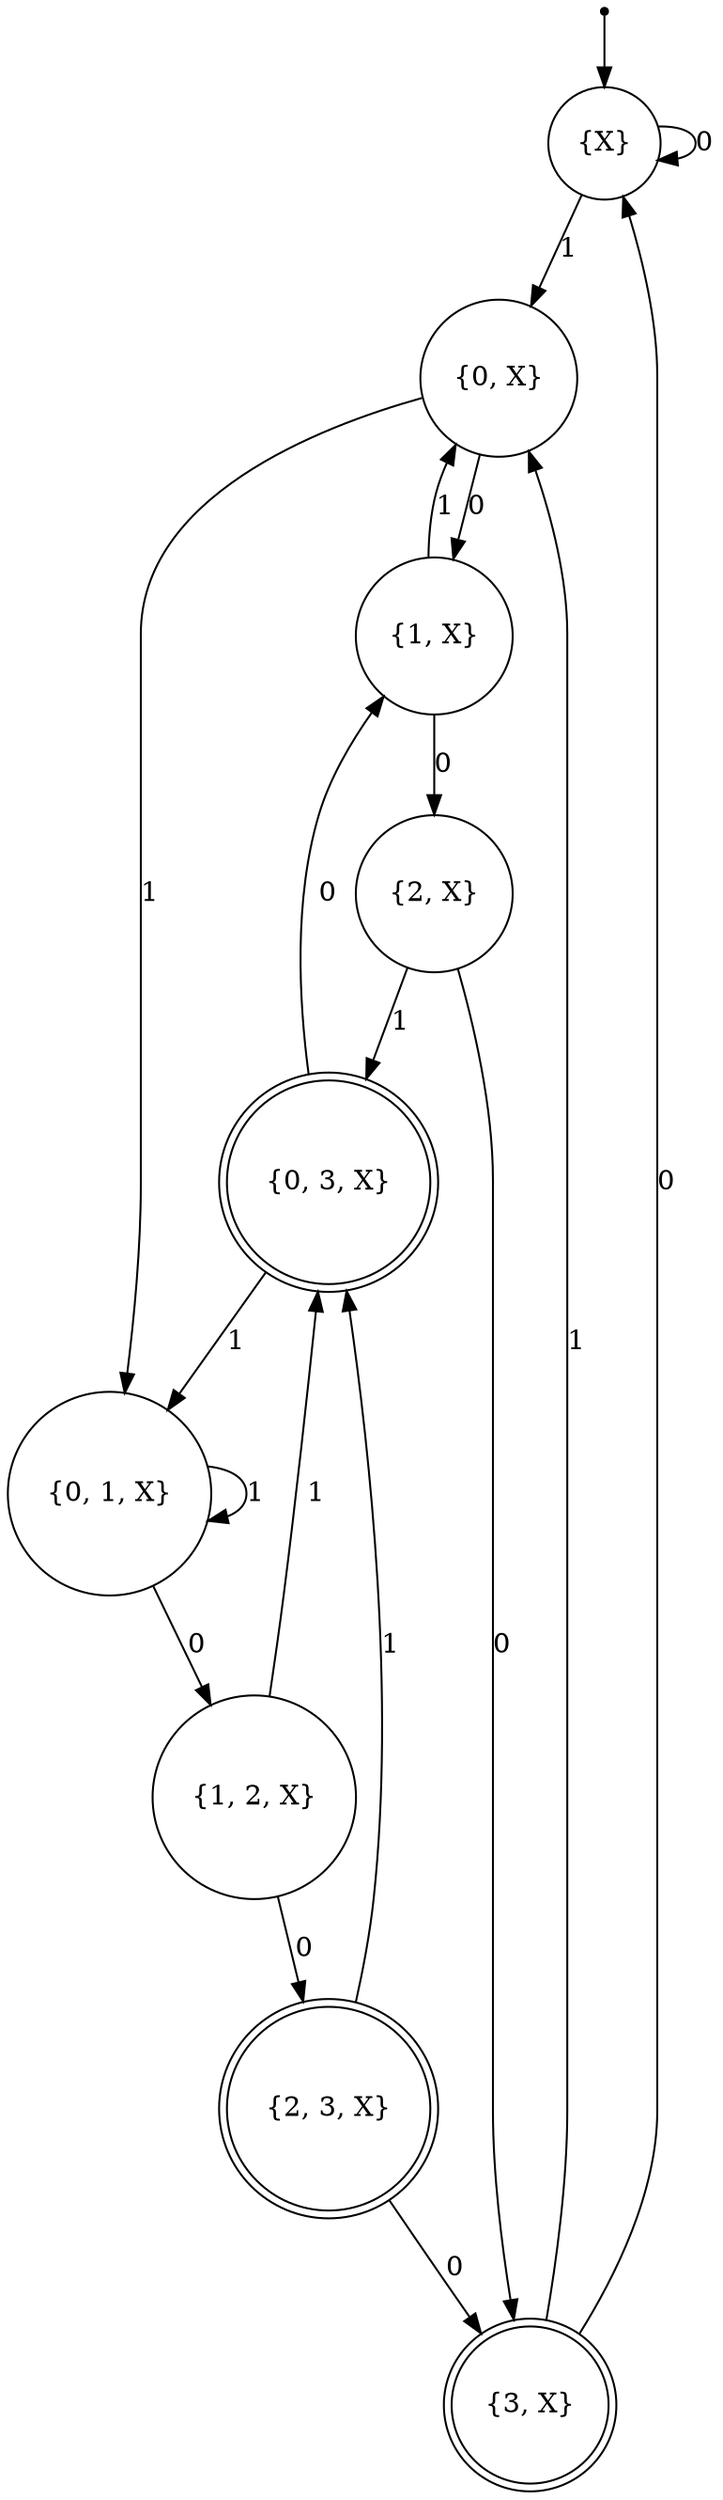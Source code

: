 digraph {

    "__init" [shape = point];
    "{X}" [shape = circle];
    "{0, X}" [shape = circle];
    "{1, X}" [shape = circle];
    "{0, 1, X}" [shape = circle];
    "{2, X}" [shape = circle];
    "{1, 2, X}" [shape = circle];
    "{3, X}" [shape = doublecircle];
    "{0, 3, X}" [shape = doublecircle];
    "{2, 3, X}" [shape = doublecircle];

    __init -> "{X}";

    "{X}" -> "{X}" [label = "0"];
    "{X}" -> "{0, X}" [label = "1"];
    "{0, X}" -> "{1, X}" [label = "0"];
    "{0, X}" -> "{0, 1, X}" [label = "1"];
    "{1, X}" -> "{2, X}" [label = "0"];
    "{1, X}" -> "{0, X}" [label = "1"];
    "{0, 1, X}" -> "{1, 2, X}" [label = "0"];
    "{0, 1, X}" -> "{0, 1, X}" [label = "1"];
    "{2, X}" -> "{3, X}" [label = "0"];
    "{2, X}" -> "{0, 3, X}" [label = "1"];
    "{1, 2, X}" -> "{2, 3, X}" [label = "0"];
    "{1, 2, X}" -> "{0, 3, X}" [label = "1"];
    "{3, X}" -> "{X}" [label = "0"];
    "{3, X}" -> "{0, X}" [label = "1"];
    "{0, 3, X}" -> "{1, X}" [label = "0"];
    "{0, 3, X}" -> "{0, 1, X}" [label = "1"];
    "{2, 3, X}" -> "{3, X}" [label = "0"];
    "{2, 3, X}" -> "{0, 3, X}" [label = "1"];
}